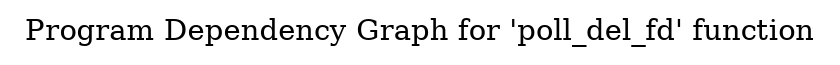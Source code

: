 digraph "Program Dependency Graph for 'poll_del_fd' function" {
	label="Program Dependency Graph for 'poll_del_fd' function";

}
